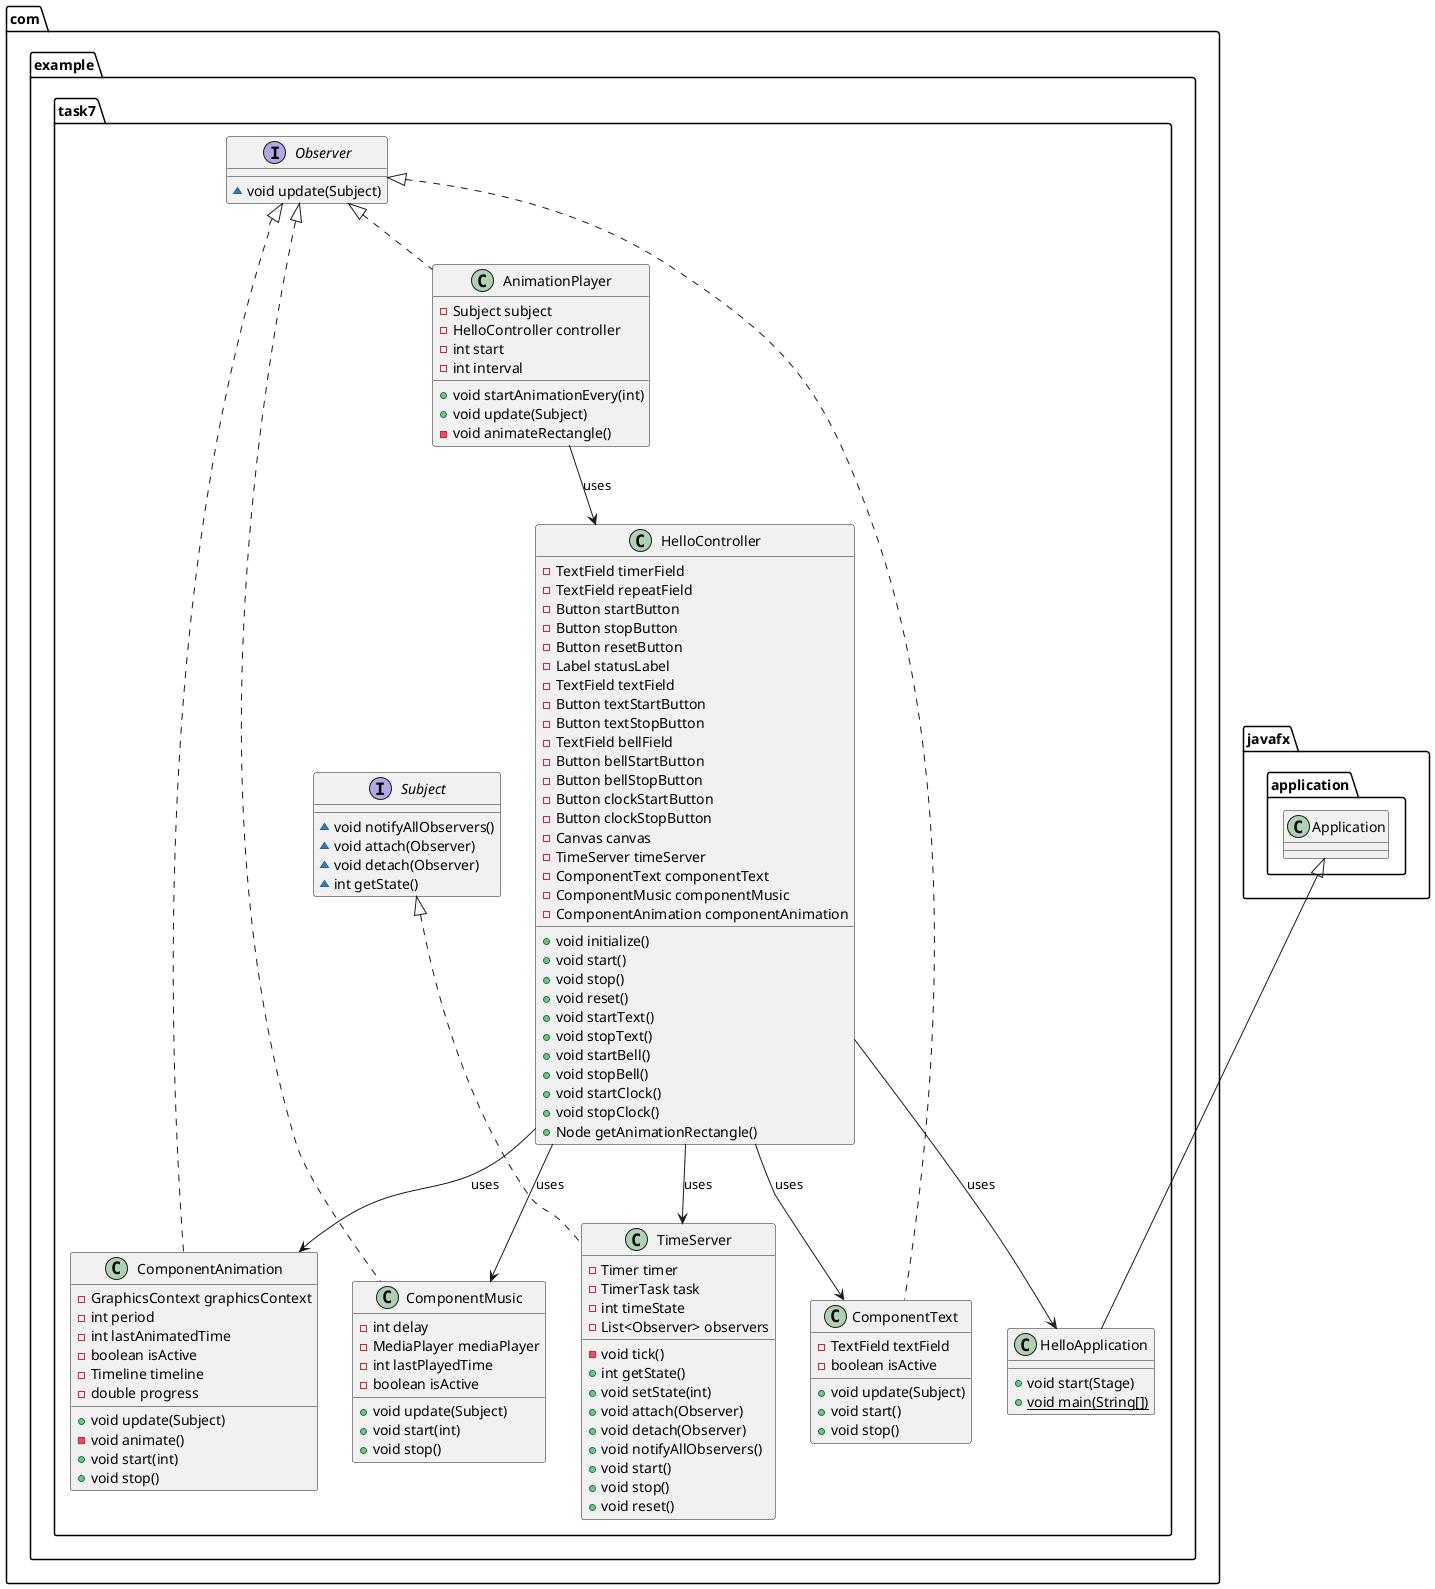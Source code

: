 @startuml
class com.example.task7.TimeServer {
- Timer timer
- TimerTask task
- int timeState
- List<Observer> observers
- void tick()
+ int getState()
+ void setState(int)
+ void attach(Observer)
+ void detach(Observer)
+ void notifyAllObservers()
+ void start()
+ void stop()
+ void reset()
}

class com.example.task7.HelloApplication {
+ void start(Stage)
+ {static} void main(String[])
}

interface com.example.task7.Subject {
~ void notifyAllObservers()
~ void attach(Observer)
~ void detach(Observer)
~ int getState()
}

class com.example.task7.AnimationPlayer {
- Subject subject
- HelloController controller
- int start
- int interval
+ void startAnimationEvery(int)
+ void update(Subject)
- void animateRectangle()
}

class com.example.task7.ComponentMusic {
- int delay
- MediaPlayer mediaPlayer
- int lastPlayedTime
- boolean isActive
+ void update(Subject)
+ void start(int)
+ void stop()
}

class com.example.task7.ComponentText {
- TextField textField
- boolean isActive
+ void update(Subject)
+ void start()
+ void stop()
}

class com.example.task7.HelloController {
- TextField timerField
- TextField repeatField
- Button startButton
- Button stopButton
- Button resetButton
- Label statusLabel
- TextField textField
- Button textStartButton
- Button textStopButton
- TextField bellField
- Button bellStartButton
- Button bellStopButton
- Button clockStartButton
- Button clockStopButton
- Canvas canvas
- TimeServer timeServer
- ComponentText componentText
- ComponentMusic componentMusic
- ComponentAnimation componentAnimation
+ void initialize()
+ void start()
+ void stop()
+ void reset()
+ void startText()
+ void stopText()
+ void startBell()
+ void stopBell()
+ void startClock()
+ void stopClock()
+ Node getAnimationRectangle()
}

interface com.example.task7.Observer {
~ void update(Subject)
}

class com.example.task7.ComponentAnimation {
- GraphicsContext graphicsContext
- int period
- int lastAnimatedTime
- boolean isActive
- Timeline timeline
- double progress
+ void update(Subject)
- void animate()
+ void start(int)
+ void stop()
}

com.example.task7.Subject <|.. com.example.task7.TimeServer
javafx.application.Application <|-- com.example.task7.HelloApplication
com.example.task7.Observer <|.. com.example.task7.AnimationPlayer
com.example.task7.Observer <|.. com.example.task7.ComponentMusic
com.example.task7.Observer <|.. com.example.task7.ComponentText
com.example.task7.Observer <|.. com.example.task7.ComponentAnimation

com.example.task7.HelloController --> com.example.task7.HelloApplication : uses
com.example.task7.HelloController --> com.example.task7.TimeServer : uses
com.example.task7.HelloController --> com.example.task7.ComponentText : uses
com.example.task7.HelloController --> com.example.task7.ComponentMusic : uses
com.example.task7.HelloController --> com.example.task7.ComponentAnimation : uses
com.example.task7.AnimationPlayer --> com.example.task7.HelloController : uses
@enduml